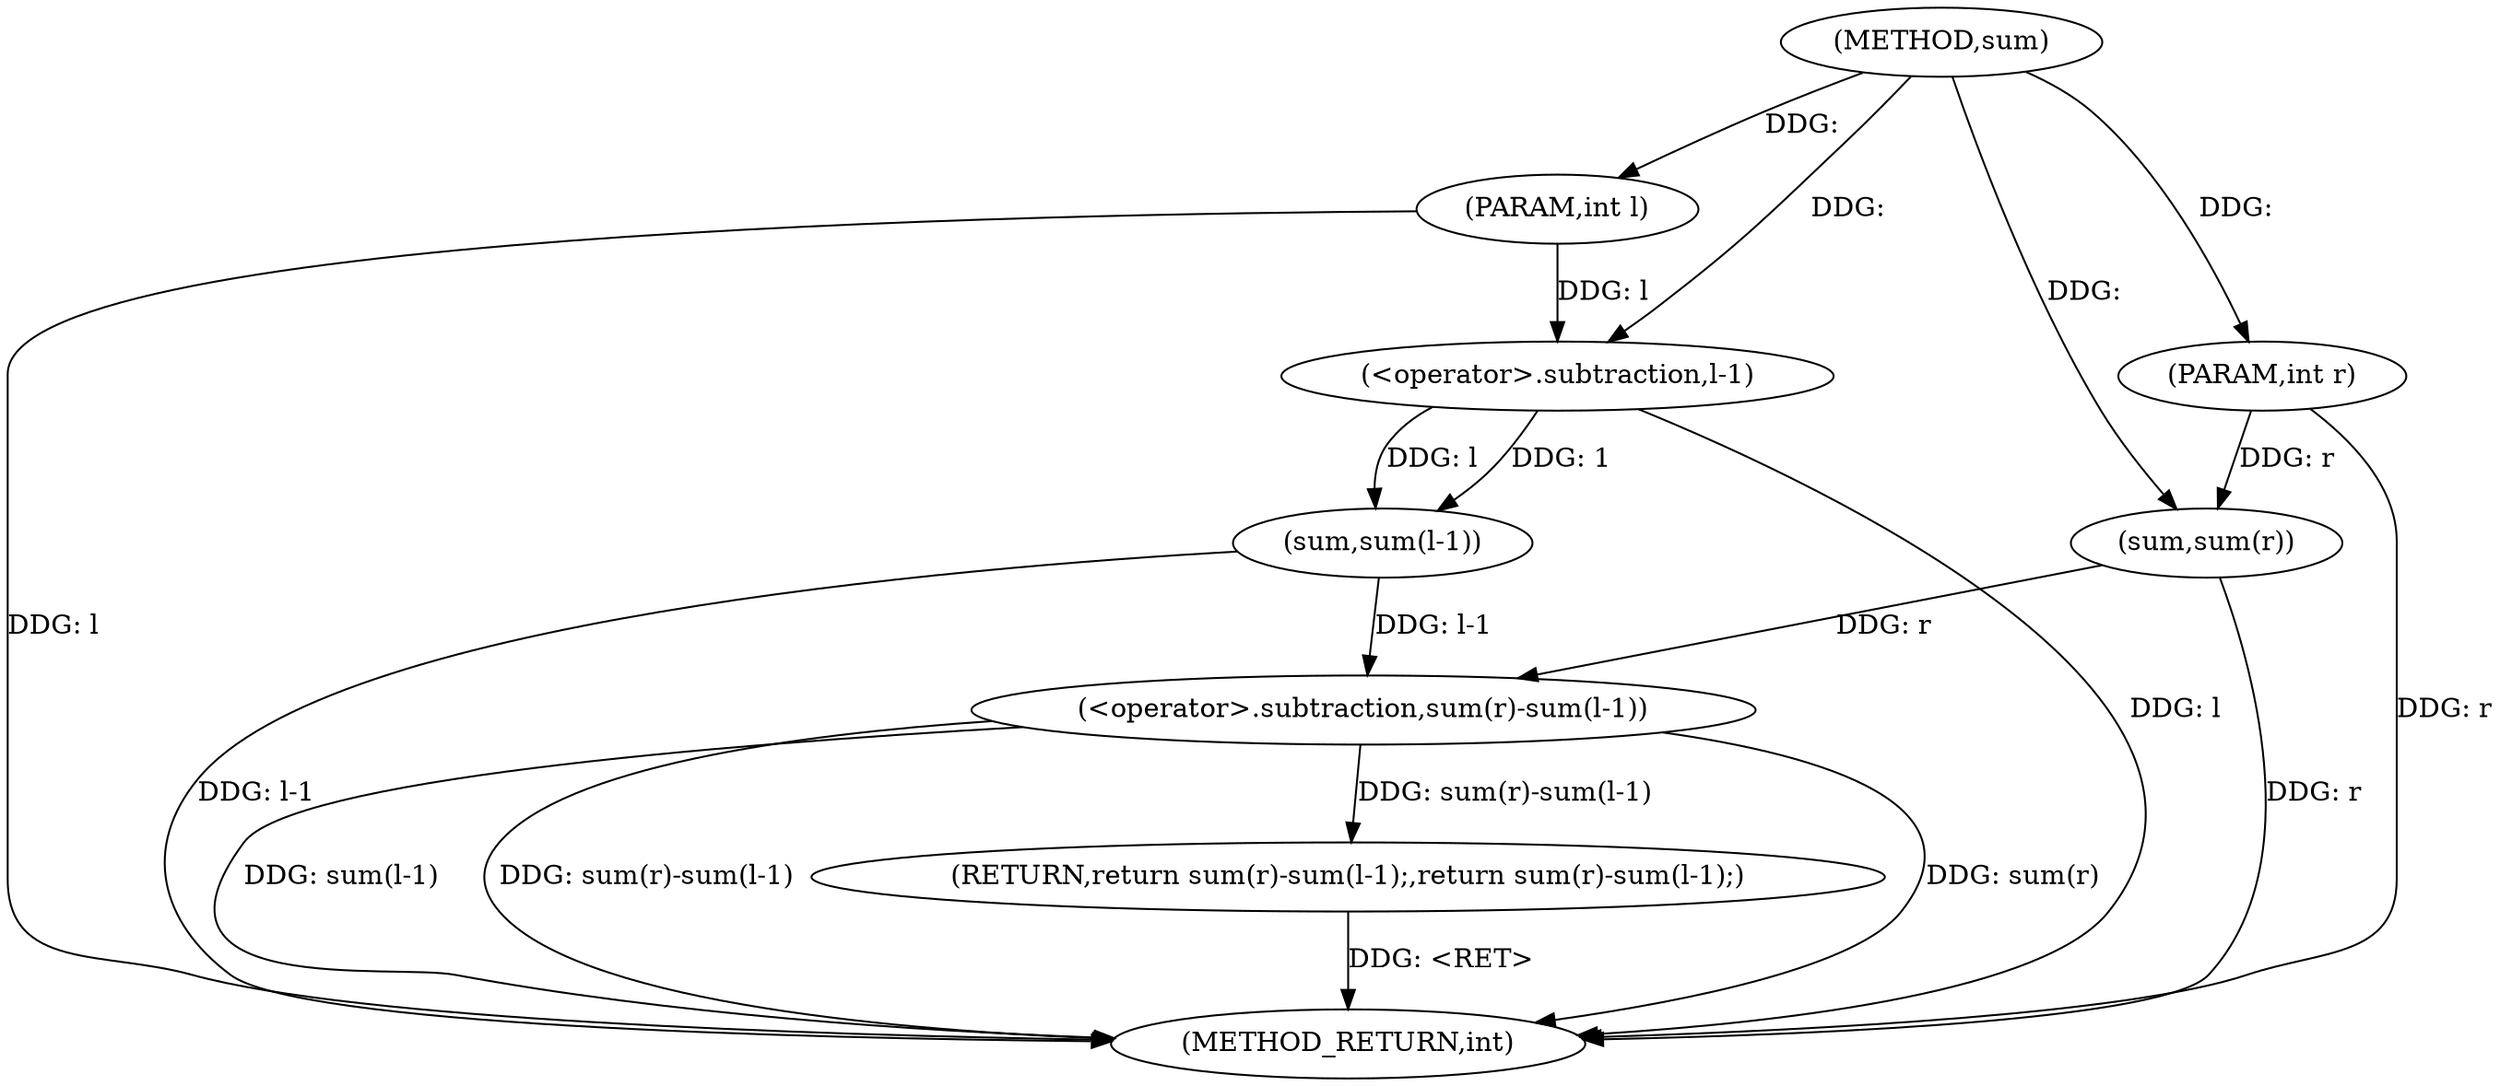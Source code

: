 digraph "sum" {  
"1000567" [label = "(METHOD,sum)" ]
"1000579" [label = "(METHOD_RETURN,int)" ]
"1000568" [label = "(PARAM,int l)" ]
"1000569" [label = "(PARAM,int r)" ]
"1000571" [label = "(RETURN,return sum(r)-sum(l-1);,return sum(r)-sum(l-1);)" ]
"1000572" [label = "(<operator>.subtraction,sum(r)-sum(l-1))" ]
"1000573" [label = "(sum,sum(r))" ]
"1000575" [label = "(sum,sum(l-1))" ]
"1000576" [label = "(<operator>.subtraction,l-1)" ]
  "1000571" -> "1000579"  [ label = "DDG: <RET>"] 
  "1000568" -> "1000579"  [ label = "DDG: l"] 
  "1000569" -> "1000579"  [ label = "DDG: r"] 
  "1000573" -> "1000579"  [ label = "DDG: r"] 
  "1000572" -> "1000579"  [ label = "DDG: sum(r)"] 
  "1000576" -> "1000579"  [ label = "DDG: l"] 
  "1000575" -> "1000579"  [ label = "DDG: l-1"] 
  "1000572" -> "1000579"  [ label = "DDG: sum(l-1)"] 
  "1000572" -> "1000579"  [ label = "DDG: sum(r)-sum(l-1)"] 
  "1000567" -> "1000568"  [ label = "DDG: "] 
  "1000567" -> "1000569"  [ label = "DDG: "] 
  "1000572" -> "1000571"  [ label = "DDG: sum(r)-sum(l-1)"] 
  "1000573" -> "1000572"  [ label = "DDG: r"] 
  "1000575" -> "1000572"  [ label = "DDG: l-1"] 
  "1000569" -> "1000573"  [ label = "DDG: r"] 
  "1000567" -> "1000573"  [ label = "DDG: "] 
  "1000576" -> "1000575"  [ label = "DDG: 1"] 
  "1000576" -> "1000575"  [ label = "DDG: l"] 
  "1000568" -> "1000576"  [ label = "DDG: l"] 
  "1000567" -> "1000576"  [ label = "DDG: "] 
}
